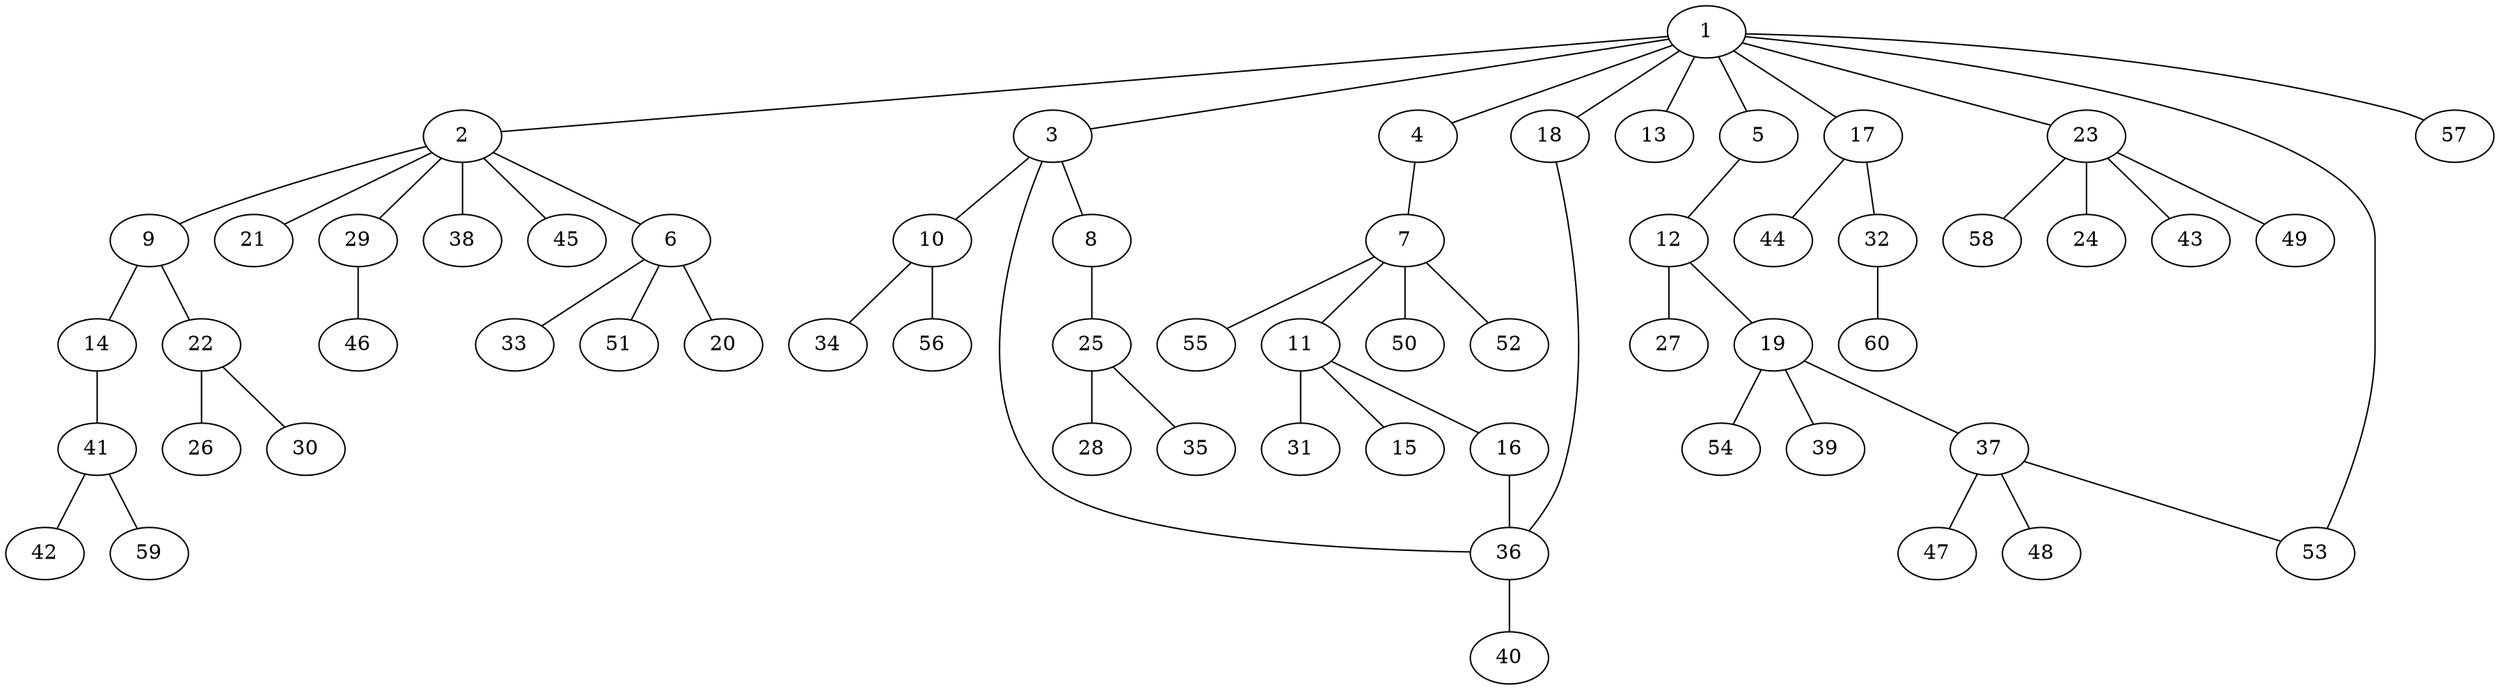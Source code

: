 graph graphname {1--2
1--3
1--4
1--5
1--13
1--17
1--18
1--23
1--53
1--57
2--6
2--9
2--21
2--29
2--38
2--45
3--8
3--10
3--36
4--7
5--12
6--20
6--33
6--51
7--11
7--50
7--52
7--55
8--25
9--14
9--22
10--34
10--56
11--15
11--16
11--31
12--19
12--27
14--41
16--36
17--32
17--44
18--36
19--37
19--39
19--54
22--26
22--30
23--24
23--43
23--49
23--58
25--28
25--35
29--46
32--60
36--40
37--47
37--48
37--53
41--42
41--59
}